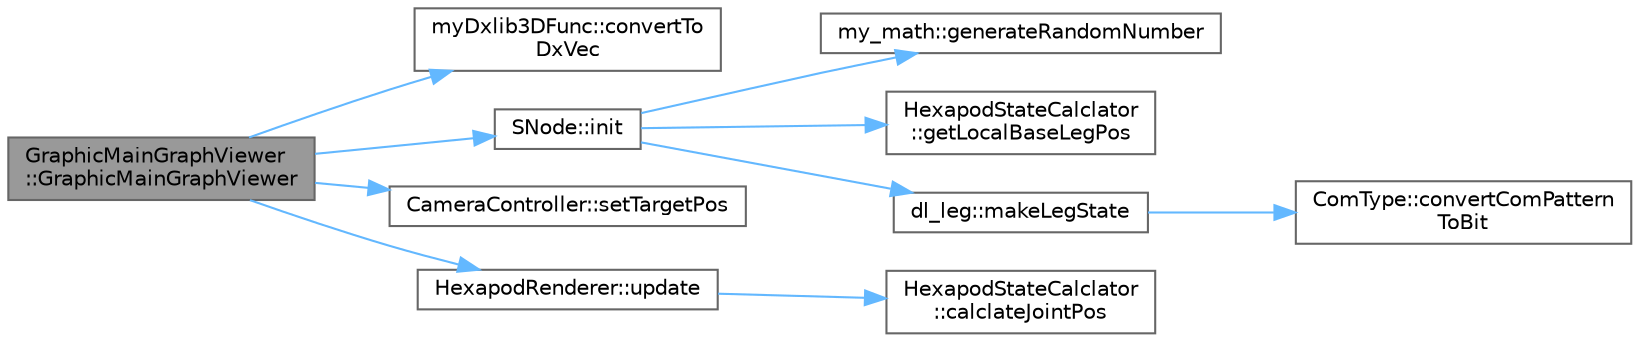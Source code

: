 digraph "GraphicMainGraphViewer::GraphicMainGraphViewer"
{
 // LATEX_PDF_SIZE
  bgcolor="transparent";
  edge [fontname=Helvetica,fontsize=10,labelfontname=Helvetica,labelfontsize=10];
  node [fontname=Helvetica,fontsize=10,shape=box,height=0.2,width=0.4];
  rankdir="LR";
  Node1 [id="Node000001",label="GraphicMainGraphViewer\l::GraphicMainGraphViewer",height=0.2,width=0.4,color="gray40", fillcolor="grey60", style="filled", fontcolor="black",tooltip=" "];
  Node1 -> Node2 [id="edge1_Node000001_Node000002",color="steelblue1",style="solid",tooltip=" "];
  Node2 [id="Node000002",label="myDxlib3DFunc::convertTo\lDxVec",height=0.2,width=0.4,color="grey40", fillcolor="white", style="filled",URL="$namespacemy_dxlib3_d_func.html#ac2915c6b26f654cd06cef50f8466352f",tooltip="Dxlibの座標を示すVECTORと，このプログラムで使用しているSVectorを変換する． ロボット座標系は右手座標系，Dxlibは左手座標系(工学は右手・ゲームライブラリは左手が多い気がする)なので..."];
  Node1 -> Node3 [id="edge2_Node000001_Node000003",color="steelblue1",style="solid",tooltip=" "];
  Node3 [id="Node000003",label="SNode::init",height=0.2,width=0.4,color="grey40", fillcolor="white", style="filled",URL="$struct_s_node.html#a12bd25c27bf8460a22087af5ae44838a",tooltip="初期化関数"];
  Node3 -> Node4 [id="edge3_Node000003_Node000004",color="steelblue1",style="solid",tooltip=" "];
  Node4 [id="Node000004",label="my_math::generateRandomNumber",height=0.2,width=0.4,color="grey40", fillcolor="white", style="filled",URL="$namespacemy__math.html#aef65fde3633072229bdb6c840f133243",tooltip="指定した範囲内の乱数を生成する．"];
  Node3 -> Node5 [id="edge4_Node000003_Node000005",color="steelblue1",style="solid",tooltip=" "];
  Node5 [id="Node000005",label="HexapodStateCalclator\l::getLocalBaseLegPos",height=0.2,width=0.4,color="grey40", fillcolor="white", style="filled",URL="$class_hexapod_state_calclator.html#a4b43a1f03690efd91478b2ec290a2e00",tooltip=" "];
  Node3 -> Node6 [id="edge5_Node000003_Node000006",color="steelblue1",style="solid",tooltip=" "];
  Node6 [id="Node000006",label="dl_leg::makeLegState",height=0.2,width=0.4,color="grey40", fillcolor="white", style="filled",URL="$namespacedl__leg.html#ae6cda3d2627d7b423793a243f8cb77e9",tooltip="脚状態を作成して返す関数．脚状態は重心パターン，脚の接地・遊脚，離散化した脚位置のデータが含まれる．"];
  Node6 -> Node7 [id="edge6_Node000006_Node000007",color="steelblue1",style="solid",tooltip=" "];
  Node7 [id="Node000007",label="ComType::convertComPattern\lToBit",height=0.2,width=0.4,color="grey40", fillcolor="white", style="filled",URL="$namespace_com_type.html#ad68857d4fdd3fc1a4c31631655e388a4",tooltip="重心パターンをbitに変換する関数"];
  Node1 -> Node8 [id="edge7_Node000001_Node000008",color="steelblue1",style="solid",tooltip=" "];
  Node8 [id="Node000008",label="CameraController::setTargetPos",height=0.2,width=0.4,color="grey40", fillcolor="white", style="filled",URL="$class_camera_controller.html#a216677edea0d4c002f5d23da7f33a22b",tooltip="カメラの注視する目標の座標をセットする．"];
  Node1 -> Node9 [id="edge8_Node000001_Node000009",color="steelblue1",style="solid",tooltip=" "];
  Node9 [id="Node000009",label="HexapodRenderer::update",height=0.2,width=0.4,color="grey40", fillcolor="white", style="filled",URL="$class_hexapod_renderer.html#a186bbaedfc7ebad00b4b9f673a8e1600",tooltip="ロボットの状態を更新する．"];
  Node9 -> Node10 [id="edge9_Node000009_Node000010",color="steelblue1",style="solid",tooltip=" "];
  Node10 [id="Node000010",label="HexapodStateCalclator\l::calclateJointPos",height=0.2,width=0.4,color="grey40", fillcolor="white", style="filled",URL="$class_hexapod_state_calclator.html#ab7061397f796eec14959072beee21526",tooltip="ノードの情報は現在の脚位置と重心位置しか持たないので，ジョイントがどこにあるかが分からない．よってこの関数で計算する．  三角関数を多く使用するので，計算量が多い．"];
}
